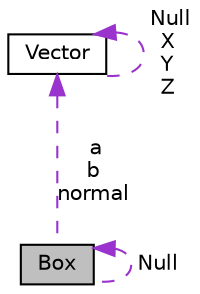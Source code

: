 digraph "Box"
{
 // LATEX_PDF_SIZE
  edge [fontname="Helvetica",fontsize="10",labelfontname="Helvetica",labelfontsize="10"];
  node [fontname="Helvetica",fontsize="10",shape=record];
  Node1 [label="Box",height=0.2,width=0.4,color="black", fillcolor="grey75", style="filled", fontcolor="black",tooltip="An axis aligned box."];
  Node2 -> Node1 [dir="back",color="darkorchid3",fontsize="10",style="dashed",label=" a\nb\nnormal" ,fontname="Helvetica"];
  Node2 [label="Vector",height=0.2,width=0.4,color="black", fillcolor="white", style="filled",URL="$class_vector.html",tooltip="Vectors in three dimensions."];
  Node2 -> Node2 [dir="back",color="darkorchid3",fontsize="10",style="dashed",label=" Null\nX\nY\nZ" ,fontname="Helvetica"];
  Node1 -> Node1 [dir="back",color="darkorchid3",fontsize="10",style="dashed",label=" Null" ,fontname="Helvetica"];
}
